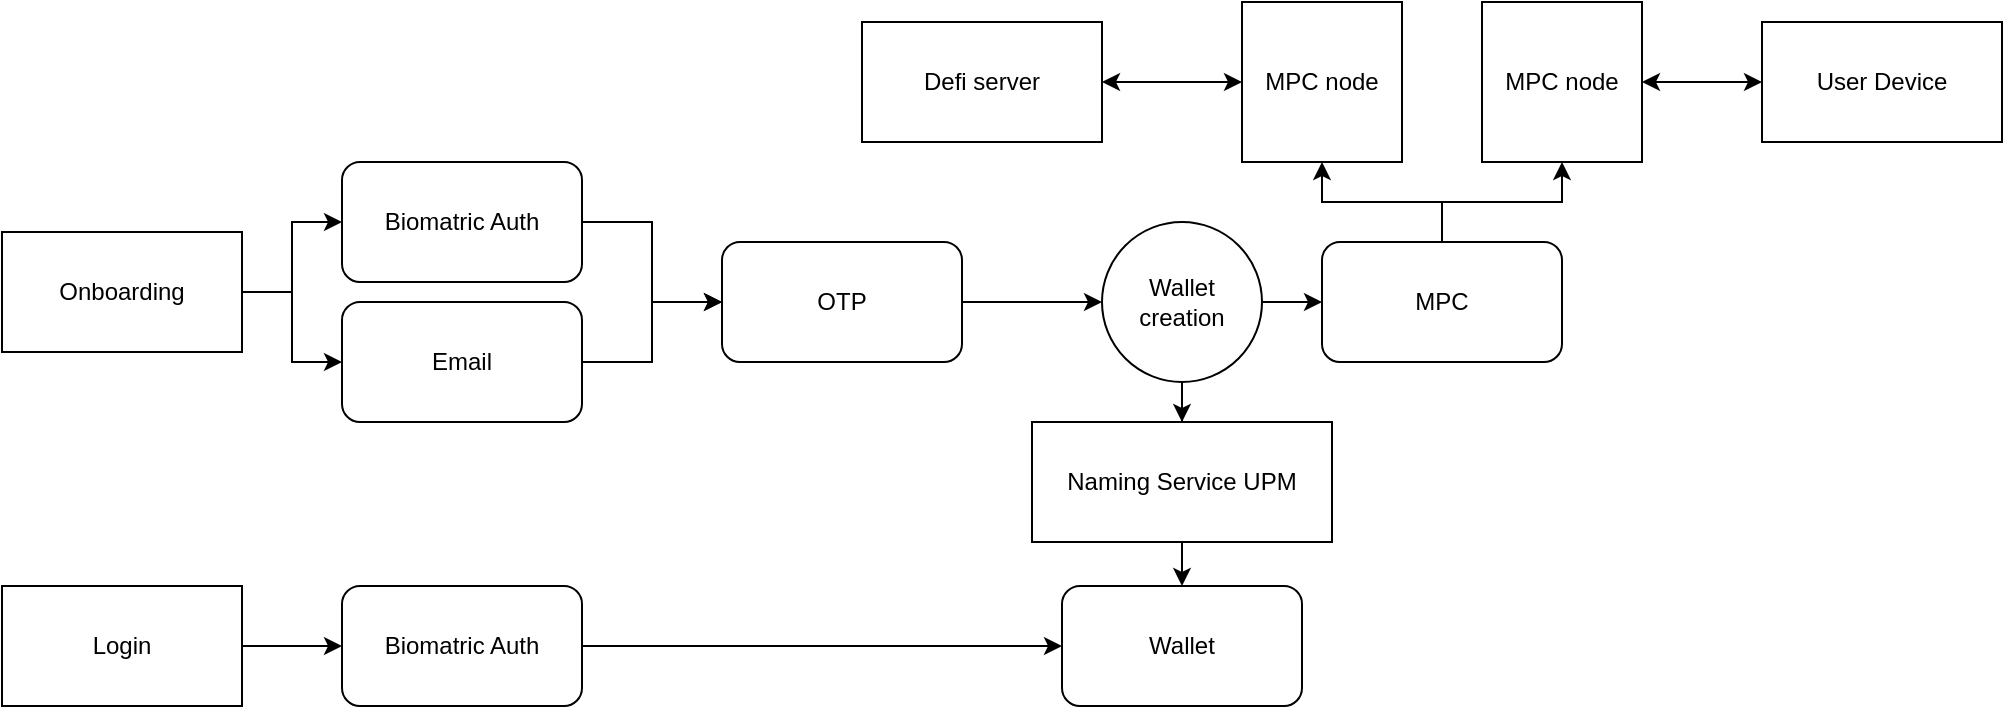 <mxfile version="23.1.4" type="github">
  <diagram name="Page-1" id="ezRgYsWMNisB0iaWyQ6a">
    <mxGraphModel dx="2020" dy="593" grid="1" gridSize="10" guides="1" tooltips="1" connect="1" arrows="1" fold="1" page="1" pageScale="1" pageWidth="850" pageHeight="1100" math="0" shadow="0">
      <root>
        <mxCell id="0" />
        <mxCell id="1" parent="0" />
        <mxCell id="ZLCHrO8xHaeZ08uBN5op-10" style="edgeStyle=orthogonalEdgeStyle;rounded=0;orthogonalLoop=1;jettySize=auto;html=1;entryX=0;entryY=0.5;entryDx=0;entryDy=0;" edge="1" parent="1" source="ZLCHrO8xHaeZ08uBN5op-1" target="ZLCHrO8xHaeZ08uBN5op-5">
          <mxGeometry relative="1" as="geometry" />
        </mxCell>
        <mxCell id="ZLCHrO8xHaeZ08uBN5op-11" style="edgeStyle=orthogonalEdgeStyle;rounded=0;orthogonalLoop=1;jettySize=auto;html=1;entryX=0;entryY=0.5;entryDx=0;entryDy=0;" edge="1" parent="1" source="ZLCHrO8xHaeZ08uBN5op-1" target="ZLCHrO8xHaeZ08uBN5op-4">
          <mxGeometry relative="1" as="geometry" />
        </mxCell>
        <mxCell id="ZLCHrO8xHaeZ08uBN5op-1" value="Onboarding" style="rounded=0;whiteSpace=wrap;html=1;" vertex="1" parent="1">
          <mxGeometry x="-20" y="140" width="120" height="60" as="geometry" />
        </mxCell>
        <mxCell id="ZLCHrO8xHaeZ08uBN5op-12" style="edgeStyle=orthogonalEdgeStyle;rounded=0;orthogonalLoop=1;jettySize=auto;html=1;entryX=0;entryY=0.5;entryDx=0;entryDy=0;" edge="1" parent="1" source="ZLCHrO8xHaeZ08uBN5op-4" target="ZLCHrO8xHaeZ08uBN5op-8">
          <mxGeometry relative="1" as="geometry" />
        </mxCell>
        <mxCell id="ZLCHrO8xHaeZ08uBN5op-4" value="Email" style="rounded=1;whiteSpace=wrap;html=1;" vertex="1" parent="1">
          <mxGeometry x="150" y="175" width="120" height="60" as="geometry" />
        </mxCell>
        <mxCell id="ZLCHrO8xHaeZ08uBN5op-13" style="edgeStyle=orthogonalEdgeStyle;rounded=0;orthogonalLoop=1;jettySize=auto;html=1;entryX=0;entryY=0.5;entryDx=0;entryDy=0;" edge="1" parent="1" source="ZLCHrO8xHaeZ08uBN5op-5" target="ZLCHrO8xHaeZ08uBN5op-8">
          <mxGeometry relative="1" as="geometry" />
        </mxCell>
        <mxCell id="ZLCHrO8xHaeZ08uBN5op-5" value="Biomatric Auth" style="rounded=1;whiteSpace=wrap;html=1;" vertex="1" parent="1">
          <mxGeometry x="150" y="105" width="120" height="60" as="geometry" />
        </mxCell>
        <mxCell id="ZLCHrO8xHaeZ08uBN5op-14" style="edgeStyle=orthogonalEdgeStyle;rounded=0;orthogonalLoop=1;jettySize=auto;html=1;" edge="1" parent="1" source="ZLCHrO8xHaeZ08uBN5op-8" target="ZLCHrO8xHaeZ08uBN5op-9">
          <mxGeometry relative="1" as="geometry" />
        </mxCell>
        <mxCell id="ZLCHrO8xHaeZ08uBN5op-8" value="OTP" style="rounded=1;whiteSpace=wrap;html=1;" vertex="1" parent="1">
          <mxGeometry x="340" y="145" width="120" height="60" as="geometry" />
        </mxCell>
        <mxCell id="ZLCHrO8xHaeZ08uBN5op-24" value="" style="edgeStyle=orthogonalEdgeStyle;rounded=0;orthogonalLoop=1;jettySize=auto;html=1;" edge="1" parent="1" source="ZLCHrO8xHaeZ08uBN5op-9" target="ZLCHrO8xHaeZ08uBN5op-15">
          <mxGeometry relative="1" as="geometry" />
        </mxCell>
        <mxCell id="ZLCHrO8xHaeZ08uBN5op-33" value="" style="edgeStyle=orthogonalEdgeStyle;rounded=0;orthogonalLoop=1;jettySize=auto;html=1;" edge="1" parent="1" source="ZLCHrO8xHaeZ08uBN5op-9" target="ZLCHrO8xHaeZ08uBN5op-32">
          <mxGeometry relative="1" as="geometry" />
        </mxCell>
        <mxCell id="ZLCHrO8xHaeZ08uBN5op-9" value="Wallet&lt;br&gt;creation" style="ellipse;whiteSpace=wrap;html=1;aspect=fixed;" vertex="1" parent="1">
          <mxGeometry x="530" y="135" width="80" height="80" as="geometry" />
        </mxCell>
        <mxCell id="ZLCHrO8xHaeZ08uBN5op-18" style="edgeStyle=orthogonalEdgeStyle;rounded=0;orthogonalLoop=1;jettySize=auto;html=1;entryX=0.5;entryY=1;entryDx=0;entryDy=0;" edge="1" parent="1" source="ZLCHrO8xHaeZ08uBN5op-15" target="ZLCHrO8xHaeZ08uBN5op-16">
          <mxGeometry relative="1" as="geometry" />
        </mxCell>
        <mxCell id="ZLCHrO8xHaeZ08uBN5op-19" style="edgeStyle=orthogonalEdgeStyle;rounded=0;orthogonalLoop=1;jettySize=auto;html=1;entryX=0.5;entryY=1;entryDx=0;entryDy=0;" edge="1" parent="1" source="ZLCHrO8xHaeZ08uBN5op-15" target="ZLCHrO8xHaeZ08uBN5op-17">
          <mxGeometry relative="1" as="geometry" />
        </mxCell>
        <mxCell id="ZLCHrO8xHaeZ08uBN5op-15" value="MPC" style="rounded=1;whiteSpace=wrap;html=1;" vertex="1" parent="1">
          <mxGeometry x="640" y="145" width="120" height="60" as="geometry" />
        </mxCell>
        <mxCell id="ZLCHrO8xHaeZ08uBN5op-23" value="" style="edgeStyle=orthogonalEdgeStyle;rounded=0;orthogonalLoop=1;jettySize=auto;html=1;startArrow=classic;startFill=1;" edge="1" parent="1" source="ZLCHrO8xHaeZ08uBN5op-16" target="ZLCHrO8xHaeZ08uBN5op-22">
          <mxGeometry relative="1" as="geometry" />
        </mxCell>
        <mxCell id="ZLCHrO8xHaeZ08uBN5op-16" value="MPC node" style="whiteSpace=wrap;html=1;aspect=fixed;" vertex="1" parent="1">
          <mxGeometry x="600" y="25" width="80" height="80" as="geometry" />
        </mxCell>
        <mxCell id="ZLCHrO8xHaeZ08uBN5op-21" value="" style="edgeStyle=orthogonalEdgeStyle;rounded=0;orthogonalLoop=1;jettySize=auto;html=1;startArrow=classic;startFill=1;" edge="1" parent="1" source="ZLCHrO8xHaeZ08uBN5op-17" target="ZLCHrO8xHaeZ08uBN5op-20">
          <mxGeometry relative="1" as="geometry" />
        </mxCell>
        <mxCell id="ZLCHrO8xHaeZ08uBN5op-17" value="MPC node" style="whiteSpace=wrap;html=1;aspect=fixed;" vertex="1" parent="1">
          <mxGeometry x="720" y="25" width="80" height="80" as="geometry" />
        </mxCell>
        <mxCell id="ZLCHrO8xHaeZ08uBN5op-20" value="User Device" style="whiteSpace=wrap;html=1;" vertex="1" parent="1">
          <mxGeometry x="860" y="35" width="120" height="60" as="geometry" />
        </mxCell>
        <mxCell id="ZLCHrO8xHaeZ08uBN5op-22" value="Defi server" style="whiteSpace=wrap;html=1;" vertex="1" parent="1">
          <mxGeometry x="410" y="35" width="120" height="60" as="geometry" />
        </mxCell>
        <mxCell id="ZLCHrO8xHaeZ08uBN5op-30" value="" style="edgeStyle=orthogonalEdgeStyle;rounded=0;orthogonalLoop=1;jettySize=auto;html=1;" edge="1" parent="1" source="ZLCHrO8xHaeZ08uBN5op-25" target="ZLCHrO8xHaeZ08uBN5op-26">
          <mxGeometry relative="1" as="geometry" />
        </mxCell>
        <mxCell id="ZLCHrO8xHaeZ08uBN5op-25" value="Login" style="rounded=0;whiteSpace=wrap;html=1;" vertex="1" parent="1">
          <mxGeometry x="-20" y="317" width="120" height="60" as="geometry" />
        </mxCell>
        <mxCell id="ZLCHrO8xHaeZ08uBN5op-29" style="edgeStyle=orthogonalEdgeStyle;rounded=0;orthogonalLoop=1;jettySize=auto;html=1;" edge="1" parent="1" source="ZLCHrO8xHaeZ08uBN5op-26" target="ZLCHrO8xHaeZ08uBN5op-27">
          <mxGeometry relative="1" as="geometry" />
        </mxCell>
        <mxCell id="ZLCHrO8xHaeZ08uBN5op-26" value="Biomatric Auth" style="rounded=1;whiteSpace=wrap;html=1;" vertex="1" parent="1">
          <mxGeometry x="150" y="317" width="120" height="60" as="geometry" />
        </mxCell>
        <mxCell id="ZLCHrO8xHaeZ08uBN5op-27" value="Wallet" style="rounded=1;whiteSpace=wrap;html=1;" vertex="1" parent="1">
          <mxGeometry x="510" y="317" width="120" height="60" as="geometry" />
        </mxCell>
        <mxCell id="ZLCHrO8xHaeZ08uBN5op-34" value="" style="edgeStyle=orthogonalEdgeStyle;rounded=0;orthogonalLoop=1;jettySize=auto;html=1;" edge="1" parent="1" source="ZLCHrO8xHaeZ08uBN5op-32" target="ZLCHrO8xHaeZ08uBN5op-27">
          <mxGeometry relative="1" as="geometry" />
        </mxCell>
        <mxCell id="ZLCHrO8xHaeZ08uBN5op-32" value="Naming Service UPM" style="rounded=0;whiteSpace=wrap;html=1;" vertex="1" parent="1">
          <mxGeometry x="495" y="235" width="150" height="60" as="geometry" />
        </mxCell>
      </root>
    </mxGraphModel>
  </diagram>
</mxfile>
